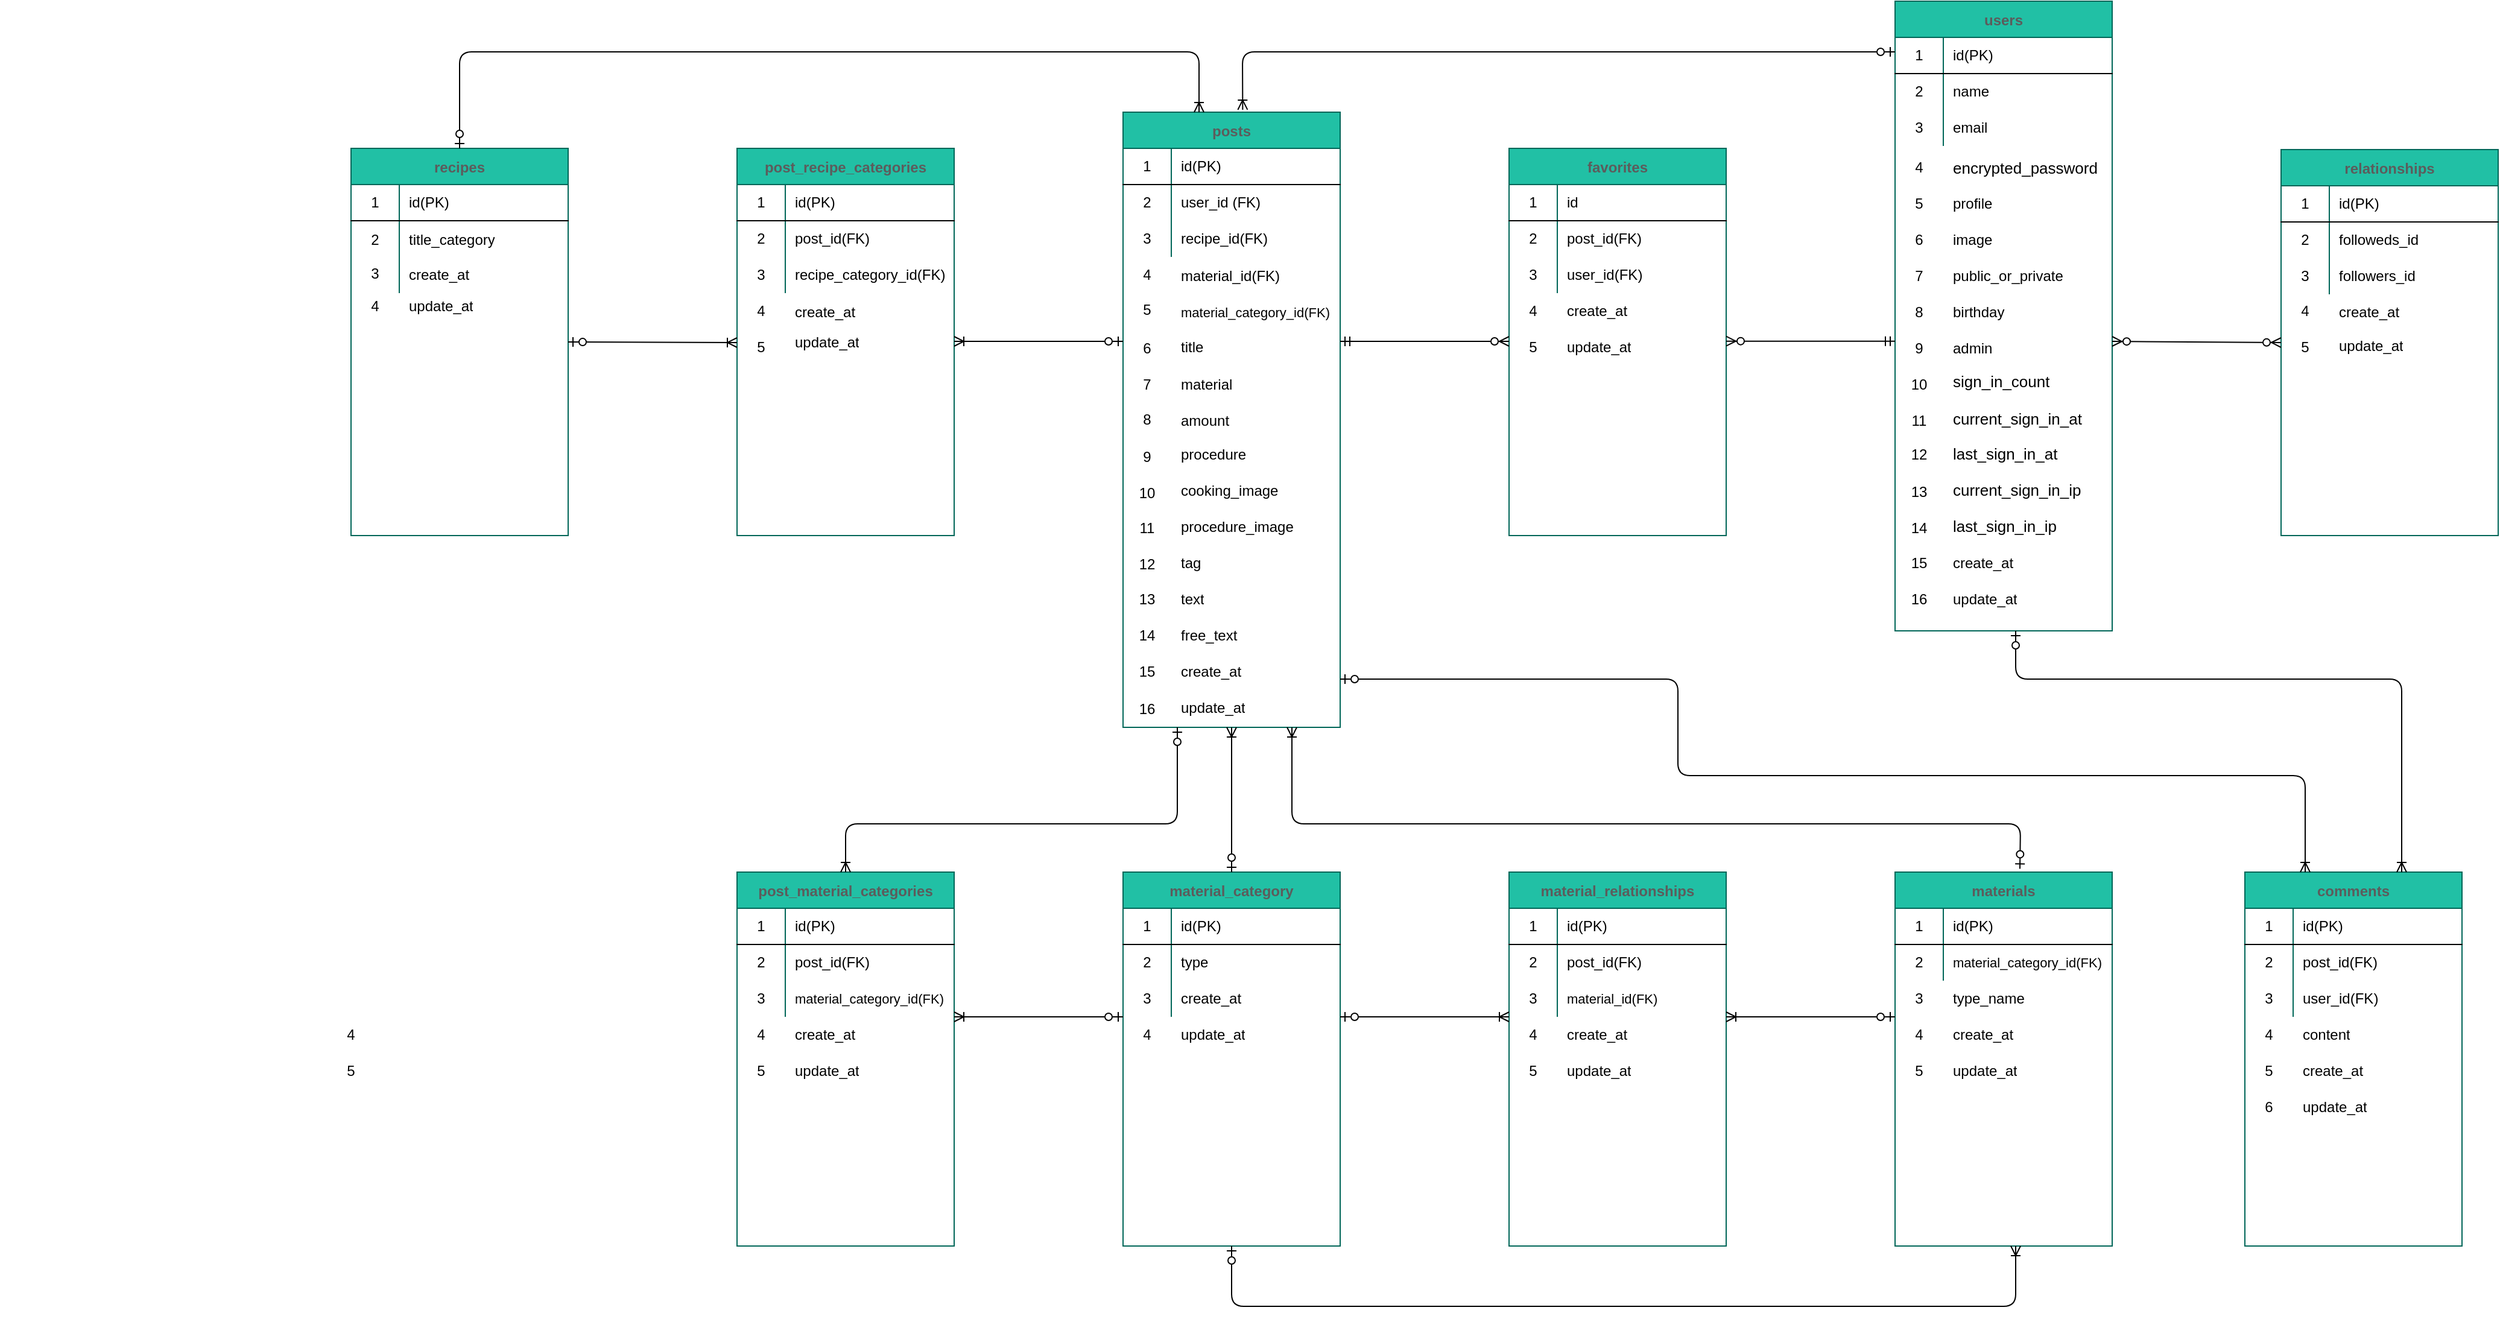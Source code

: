 <mxfile>
    <diagram id="Ke3-LdZd-SUT-5-_Xhcn" name="Page-1">
        <mxGraphModel dx="1256" dy="859" grid="1" gridSize="10" guides="1" tooltips="1" connect="1" arrows="1" fold="1" page="1" pageScale="1" pageWidth="827" pageHeight="1169" math="0" shadow="0">
            <root>
                <mxCell id="0"/>
                <mxCell id="1" parent="0"/>
                <mxCell id="191" value="" style="shape=partialRectangle;html=1;whiteSpace=wrap;connectable=0;fillColor=none;top=0;left=0;bottom=0;right=0;align=left;spacingLeft=6;overflow=hidden;" parent="1" vertex="1">
                    <mxGeometry x="90" y="530" width="140" height="30" as="geometry"/>
                </mxCell>
                <mxCell id="222" value="favorites" style="shape=table;startSize=30;container=1;collapsible=0;childLayout=tableLayout;fixedRows=1;rowLines=0;fontStyle=1;align=center;rounded=0;sketch=0;fontColor=#5C5C5C;strokeColor=#006658;fillColor=#21C0A5;" parent="1" vertex="1">
                    <mxGeometry x="1340" y="160" width="180" height="321" as="geometry"/>
                </mxCell>
                <mxCell id="223" value="" style="shape=partialRectangle;html=1;whiteSpace=wrap;collapsible=0;dropTarget=0;pointerEvents=0;fillColor=none;top=0;left=0;bottom=1;right=0;points=[[0,0.5],[1,0.5]];portConstraint=eastwest;" parent="222" vertex="1">
                    <mxGeometry y="30" width="180" height="30" as="geometry"/>
                </mxCell>
                <mxCell id="224" value="1" style="shape=partialRectangle;html=1;whiteSpace=wrap;connectable=0;fillColor=none;top=0;left=0;bottom=0;right=0;overflow=hidden;" parent="223" vertex="1">
                    <mxGeometry width="40" height="30" as="geometry"/>
                </mxCell>
                <mxCell id="225" value="id" style="shape=partialRectangle;html=1;whiteSpace=wrap;connectable=0;fillColor=none;top=0;left=0;bottom=0;right=0;align=left;spacingLeft=6;overflow=hidden;" parent="223" vertex="1">
                    <mxGeometry x="40" width="140" height="30" as="geometry"/>
                </mxCell>
                <mxCell id="226" value="" style="shape=partialRectangle;html=1;whiteSpace=wrap;collapsible=0;dropTarget=0;pointerEvents=0;fillColor=none;top=0;left=0;bottom=0;right=0;points=[[0,0.5],[1,0.5]];portConstraint=eastwest;" parent="222" vertex="1">
                    <mxGeometry y="60" width="180" height="30" as="geometry"/>
                </mxCell>
                <mxCell id="227" value="2" style="shape=partialRectangle;html=1;whiteSpace=wrap;connectable=0;fillColor=none;top=0;left=0;bottom=0;right=0;overflow=hidden;" parent="226" vertex="1">
                    <mxGeometry width="40" height="30" as="geometry"/>
                </mxCell>
                <mxCell id="228" value="post_id(FK)" style="shape=partialRectangle;html=1;whiteSpace=wrap;connectable=0;fillColor=none;top=0;left=0;bottom=0;right=0;align=left;spacingLeft=6;overflow=hidden;" parent="226" vertex="1">
                    <mxGeometry x="40" width="140" height="30" as="geometry"/>
                </mxCell>
                <mxCell id="229" value="" style="shape=partialRectangle;html=1;whiteSpace=wrap;collapsible=0;dropTarget=0;pointerEvents=0;fillColor=none;top=0;left=0;bottom=0;right=0;points=[[0,0.5],[1,0.5]];portConstraint=eastwest;" parent="222" vertex="1">
                    <mxGeometry y="90" width="180" height="30" as="geometry"/>
                </mxCell>
                <mxCell id="230" value="3" style="shape=partialRectangle;html=1;whiteSpace=wrap;connectable=0;fillColor=none;top=0;left=0;bottom=0;right=0;overflow=hidden;" parent="229" vertex="1">
                    <mxGeometry width="40" height="30" as="geometry"/>
                </mxCell>
                <mxCell id="231" value="user_id(FK)" style="shape=partialRectangle;html=1;whiteSpace=wrap;connectable=0;fillColor=none;top=0;left=0;bottom=0;right=0;align=left;spacingLeft=6;overflow=hidden;" parent="229" vertex="1">
                    <mxGeometry x="40" width="140" height="30" as="geometry"/>
                </mxCell>
                <mxCell id="232" value="4" style="shape=partialRectangle;html=1;whiteSpace=wrap;connectable=0;fillColor=none;top=0;left=0;bottom=0;right=0;overflow=hidden;" parent="1" vertex="1">
                    <mxGeometry x="1340" y="280" width="40" height="30" as="geometry"/>
                </mxCell>
                <mxCell id="239" value="update_at" style="shape=partialRectangle;html=1;whiteSpace=wrap;connectable=0;fillColor=none;top=0;left=0;bottom=0;right=0;align=left;spacingLeft=6;overflow=hidden;" parent="1" vertex="1">
                    <mxGeometry x="1380" y="310" width="140" height="30" as="geometry"/>
                </mxCell>
                <mxCell id="240" value="5" style="shape=partialRectangle;html=1;whiteSpace=wrap;connectable=0;fillColor=none;top=0;left=0;bottom=0;right=0;overflow=hidden;" parent="1" vertex="1">
                    <mxGeometry x="1340" y="310" width="40" height="30" as="geometry"/>
                </mxCell>
                <mxCell id="242" value="create_at" style="shape=partialRectangle;html=1;whiteSpace=wrap;connectable=0;fillColor=none;top=0;left=0;bottom=0;right=0;align=left;spacingLeft=6;overflow=hidden;" parent="1" vertex="1">
                    <mxGeometry x="1700" y="489" width="140" height="30" as="geometry"/>
                </mxCell>
                <mxCell id="243" value="7" style="shape=partialRectangle;html=1;whiteSpace=wrap;connectable=0;fillColor=none;top=0;left=0;bottom=0;right=0;overflow=hidden;" parent="1" vertex="1">
                    <mxGeometry x="1660" y="251" width="40" height="30" as="geometry"/>
                </mxCell>
                <mxCell id="244" value="users" style="shape=table;startSize=30;container=1;collapsible=0;childLayout=tableLayout;fixedRows=1;rowLines=0;fontStyle=1;align=center;rounded=0;sketch=0;fontColor=#5C5C5C;strokeColor=#006658;fillColor=#21C0A5;" parent="1" vertex="1">
                    <mxGeometry x="1660" y="38" width="180" height="522" as="geometry"/>
                </mxCell>
                <mxCell id="245" value="" style="shape=partialRectangle;html=1;whiteSpace=wrap;collapsible=0;dropTarget=0;pointerEvents=0;fillColor=none;top=0;left=0;bottom=1;right=0;points=[[0,0.5],[1,0.5]];portConstraint=eastwest;" parent="244" vertex="1">
                    <mxGeometry y="30" width="180" height="30" as="geometry"/>
                </mxCell>
                <mxCell id="246" value="1" style="shape=partialRectangle;html=1;whiteSpace=wrap;connectable=0;fillColor=none;top=0;left=0;bottom=0;right=0;overflow=hidden;" parent="245" vertex="1">
                    <mxGeometry width="40" height="30" as="geometry"/>
                </mxCell>
                <mxCell id="247" value="id(PK)" style="shape=partialRectangle;html=1;whiteSpace=wrap;connectable=0;fillColor=none;top=0;left=0;bottom=0;right=0;align=left;spacingLeft=6;overflow=hidden;" parent="245" vertex="1">
                    <mxGeometry x="40" width="140" height="30" as="geometry"/>
                </mxCell>
                <mxCell id="248" value="" style="shape=partialRectangle;html=1;whiteSpace=wrap;collapsible=0;dropTarget=0;pointerEvents=0;fillColor=none;top=0;left=0;bottom=0;right=0;points=[[0,0.5],[1,0.5]];portConstraint=eastwest;" parent="244" vertex="1">
                    <mxGeometry y="60" width="180" height="30" as="geometry"/>
                </mxCell>
                <mxCell id="249" value="2" style="shape=partialRectangle;html=1;whiteSpace=wrap;connectable=0;fillColor=none;top=0;left=0;bottom=0;right=0;overflow=hidden;" parent="248" vertex="1">
                    <mxGeometry width="40" height="30" as="geometry"/>
                </mxCell>
                <mxCell id="250" value="name" style="shape=partialRectangle;html=1;whiteSpace=wrap;connectable=0;fillColor=none;top=0;left=0;bottom=0;right=0;align=left;spacingLeft=6;overflow=hidden;" parent="248" vertex="1">
                    <mxGeometry x="40" width="140" height="30" as="geometry"/>
                </mxCell>
                <mxCell id="251" value="" style="shape=partialRectangle;html=1;whiteSpace=wrap;collapsible=0;dropTarget=0;pointerEvents=0;fillColor=none;top=0;left=0;bottom=0;right=0;points=[[0,0.5],[1,0.5]];portConstraint=eastwest;" parent="244" vertex="1">
                    <mxGeometry y="90" width="180" height="30" as="geometry"/>
                </mxCell>
                <mxCell id="252" value="3" style="shape=partialRectangle;html=1;whiteSpace=wrap;connectable=0;fillColor=none;top=0;left=0;bottom=0;right=0;overflow=hidden;" parent="251" vertex="1">
                    <mxGeometry width="40" height="30" as="geometry"/>
                </mxCell>
                <mxCell id="253" value="email" style="shape=partialRectangle;html=1;whiteSpace=wrap;connectable=0;fillColor=none;top=0;left=0;bottom=0;right=0;align=left;spacingLeft=6;overflow=hidden;" parent="251" vertex="1">
                    <mxGeometry x="40" width="140" height="30" as="geometry"/>
                </mxCell>
                <mxCell id="254" value="4" style="shape=partialRectangle;html=1;whiteSpace=wrap;connectable=0;fillColor=none;top=0;left=0;bottom=0;right=0;overflow=hidden;" parent="1" vertex="1">
                    <mxGeometry x="1660" y="161" width="40" height="30" as="geometry"/>
                </mxCell>
                <mxCell id="255" value="6" style="shape=partialRectangle;html=1;whiteSpace=wrap;connectable=0;fillColor=none;top=0;left=0;bottom=0;right=0;overflow=hidden;" parent="1" vertex="1">
                    <mxGeometry x="1660" y="221" width="40" height="30" as="geometry"/>
                </mxCell>
                <mxCell id="256" value="&lt;span style=&quot;font-family: &amp;#34;arial&amp;#34; ; font-size: 13px ; text-align: center ; background-color: rgb(255 , 255 , 255)&quot;&gt;encrypted_password&lt;/span&gt;" style="shape=partialRectangle;html=1;whiteSpace=wrap;connectable=0;fillColor=none;top=0;left=0;bottom=0;right=0;align=left;spacingLeft=6;overflow=hidden;" parent="1" vertex="1">
                    <mxGeometry x="1700" y="161" width="140" height="30" as="geometry"/>
                </mxCell>
                <mxCell id="257" value="profile" style="shape=partialRectangle;html=1;whiteSpace=wrap;connectable=0;fillColor=none;top=0;left=0;bottom=0;right=0;align=left;spacingLeft=6;overflow=hidden;" parent="1" vertex="1">
                    <mxGeometry x="1700" y="191" width="140" height="30" as="geometry"/>
                </mxCell>
                <mxCell id="258" value="public_or_private" style="shape=partialRectangle;html=1;whiteSpace=wrap;connectable=0;fillColor=none;top=0;left=0;bottom=0;right=0;align=left;spacingLeft=6;overflow=hidden;" parent="1" vertex="1">
                    <mxGeometry x="1700" y="251" width="140" height="30" as="geometry"/>
                </mxCell>
                <mxCell id="259" value="image" style="shape=partialRectangle;html=1;whiteSpace=wrap;connectable=0;fillColor=none;top=0;left=0;bottom=0;right=0;align=left;spacingLeft=6;overflow=hidden;" parent="1" vertex="1">
                    <mxGeometry x="1700" y="221" width="140" height="30" as="geometry"/>
                </mxCell>
                <mxCell id="260" value="8" style="shape=partialRectangle;html=1;whiteSpace=wrap;connectable=0;fillColor=none;top=0;left=0;bottom=0;right=0;overflow=hidden;" parent="1" vertex="1">
                    <mxGeometry x="1660" y="282" width="40" height="28" as="geometry"/>
                </mxCell>
                <mxCell id="261" value="update_at" style="shape=partialRectangle;html=1;whiteSpace=wrap;connectable=0;fillColor=none;top=0;left=0;bottom=0;right=0;align=left;spacingLeft=6;overflow=hidden;" parent="1" vertex="1">
                    <mxGeometry x="1700" y="519" width="140" height="30" as="geometry"/>
                </mxCell>
                <mxCell id="262" value="5" style="shape=partialRectangle;html=1;whiteSpace=wrap;connectable=0;fillColor=none;top=0;left=0;bottom=0;right=0;overflow=hidden;" parent="1" vertex="1">
                    <mxGeometry x="1660" y="191" width="40" height="30" as="geometry"/>
                </mxCell>
                <mxCell id="263" value="9" style="shape=partialRectangle;html=1;whiteSpace=wrap;connectable=0;fillColor=none;top=0;left=0;bottom=0;right=0;overflow=hidden;" parent="1" vertex="1">
                    <mxGeometry x="1660" y="311" width="40" height="30" as="geometry"/>
                </mxCell>
                <mxCell id="264" value="create_at" style="shape=partialRectangle;html=1;whiteSpace=wrap;connectable=0;fillColor=none;top=0;left=0;bottom=0;right=0;align=left;spacingLeft=6;overflow=hidden;" parent="1" vertex="1">
                    <mxGeometry x="1380" y="280" width="140" height="30" as="geometry"/>
                </mxCell>
                <mxCell id="286" value="7" style="shape=partialRectangle;html=1;whiteSpace=wrap;connectable=0;fillColor=none;top=0;left=0;bottom=0;right=0;overflow=hidden;" parent="1" vertex="1">
                    <mxGeometry x="1020" y="341" width="40" height="30" as="geometry"/>
                </mxCell>
                <mxCell id="287" value="posts" style="shape=table;startSize=30;container=1;collapsible=0;childLayout=tableLayout;fixedRows=1;rowLines=0;fontStyle=1;align=center;rounded=0;sketch=0;fontColor=#5C5C5C;strokeColor=#006658;fillColor=#21C0A5;" parent="1" vertex="1">
                    <mxGeometry x="1020" y="130" width="180" height="510" as="geometry"/>
                </mxCell>
                <mxCell id="288" value="" style="shape=partialRectangle;html=1;whiteSpace=wrap;collapsible=0;dropTarget=0;pointerEvents=0;fillColor=none;top=0;left=0;bottom=1;right=0;points=[[0,0.5],[1,0.5]];portConstraint=eastwest;" parent="287" vertex="1">
                    <mxGeometry y="30" width="180" height="30" as="geometry"/>
                </mxCell>
                <mxCell id="289" value="1" style="shape=partialRectangle;html=1;whiteSpace=wrap;connectable=0;fillColor=none;top=0;left=0;bottom=0;right=0;overflow=hidden;" parent="288" vertex="1">
                    <mxGeometry width="40" height="30" as="geometry"/>
                </mxCell>
                <mxCell id="290" value="id(PK)" style="shape=partialRectangle;html=1;whiteSpace=wrap;connectable=0;fillColor=none;top=0;left=0;bottom=0;right=0;align=left;spacingLeft=6;overflow=hidden;" parent="288" vertex="1">
                    <mxGeometry x="40" width="140" height="30" as="geometry"/>
                </mxCell>
                <mxCell id="291" value="" style="shape=partialRectangle;html=1;whiteSpace=wrap;collapsible=0;dropTarget=0;pointerEvents=0;fillColor=none;top=0;left=0;bottom=0;right=0;points=[[0,0.5],[1,0.5]];portConstraint=eastwest;" parent="287" vertex="1">
                    <mxGeometry y="60" width="180" height="30" as="geometry"/>
                </mxCell>
                <mxCell id="292" value="2" style="shape=partialRectangle;html=1;whiteSpace=wrap;connectable=0;fillColor=none;top=0;left=0;bottom=0;right=0;overflow=hidden;" parent="291" vertex="1">
                    <mxGeometry width="40" height="30" as="geometry"/>
                </mxCell>
                <mxCell id="293" value="user_id (FK)" style="shape=partialRectangle;html=1;whiteSpace=wrap;connectable=0;fillColor=none;top=0;left=0;bottom=0;right=0;align=left;spacingLeft=6;overflow=hidden;" parent="291" vertex="1">
                    <mxGeometry x="40" width="140" height="30" as="geometry"/>
                </mxCell>
                <mxCell id="294" value="" style="shape=partialRectangle;html=1;whiteSpace=wrap;collapsible=0;dropTarget=0;pointerEvents=0;fillColor=none;top=0;left=0;bottom=0;right=0;points=[[0,0.5],[1,0.5]];portConstraint=eastwest;" parent="287" vertex="1">
                    <mxGeometry y="90" width="180" height="30" as="geometry"/>
                </mxCell>
                <mxCell id="295" value="3" style="shape=partialRectangle;html=1;whiteSpace=wrap;connectable=0;fillColor=none;top=0;left=0;bottom=0;right=0;overflow=hidden;" parent="294" vertex="1">
                    <mxGeometry width="40" height="30" as="geometry"/>
                </mxCell>
                <mxCell id="296" value="recipe_id(FK)" style="shape=partialRectangle;html=1;whiteSpace=wrap;connectable=0;fillColor=none;top=0;left=0;bottom=0;right=0;align=left;spacingLeft=6;overflow=hidden;" parent="294" vertex="1">
                    <mxGeometry x="40" width="140" height="30" as="geometry"/>
                </mxCell>
                <mxCell id="297" value="5" style="shape=partialRectangle;html=1;whiteSpace=wrap;connectable=0;fillColor=none;top=0;left=0;bottom=0;right=0;overflow=hidden;" parent="1" vertex="1">
                    <mxGeometry x="1020" y="279" width="40" height="30" as="geometry"/>
                </mxCell>
                <mxCell id="298" value="6" style="shape=partialRectangle;html=1;whiteSpace=wrap;connectable=0;fillColor=none;top=0;left=0;bottom=0;right=0;overflow=hidden;" parent="1" vertex="1">
                    <mxGeometry x="1020" y="311" width="40" height="30" as="geometry"/>
                </mxCell>
                <mxCell id="299" value="title" style="shape=partialRectangle;html=1;whiteSpace=wrap;connectable=0;fillColor=none;top=0;left=0;bottom=0;right=0;align=left;spacingLeft=6;overflow=hidden;" parent="1" vertex="1">
                    <mxGeometry x="1060" y="310" width="140" height="30" as="geometry"/>
                </mxCell>
                <mxCell id="301" value="procedure" style="shape=partialRectangle;html=1;whiteSpace=wrap;connectable=0;fillColor=none;top=0;left=0;bottom=0;right=0;align=left;spacingLeft=6;overflow=hidden;" parent="1" vertex="1">
                    <mxGeometry x="1060" y="399" width="140" height="30" as="geometry"/>
                </mxCell>
                <mxCell id="302" value="amount" style="shape=partialRectangle;html=1;whiteSpace=wrap;connectable=0;fillColor=none;top=0;left=0;bottom=0;right=0;align=left;spacingLeft=6;overflow=hidden;" parent="1" vertex="1">
                    <mxGeometry x="1060" y="371" width="140" height="30" as="geometry"/>
                </mxCell>
                <mxCell id="303" value="8" style="shape=partialRectangle;html=1;whiteSpace=wrap;connectable=0;fillColor=none;top=0;left=0;bottom=0;right=0;overflow=hidden;" parent="1" vertex="1">
                    <mxGeometry x="1020" y="370" width="40" height="30" as="geometry"/>
                </mxCell>
                <mxCell id="304" value="procedure_image" style="shape=partialRectangle;html=1;whiteSpace=wrap;connectable=0;fillColor=none;top=0;left=0;bottom=0;right=0;align=left;spacingLeft=6;overflow=hidden;" parent="1" vertex="1">
                    <mxGeometry x="1060" y="459" width="140" height="30" as="geometry"/>
                </mxCell>
                <mxCell id="305" value="4" style="shape=partialRectangle;html=1;whiteSpace=wrap;connectable=0;fillColor=none;top=0;left=0;bottom=0;right=0;overflow=hidden;" parent="1" vertex="1">
                    <mxGeometry x="1020" y="250" width="40" height="30" as="geometry"/>
                </mxCell>
                <mxCell id="306" value="9" style="shape=partialRectangle;html=1;whiteSpace=wrap;connectable=0;fillColor=none;top=0;left=0;bottom=0;right=0;overflow=hidden;" parent="1" vertex="1">
                    <mxGeometry x="1020" y="401" width="40" height="30" as="geometry"/>
                </mxCell>
                <mxCell id="307" value="free_text" style="shape=partialRectangle;html=1;whiteSpace=wrap;connectable=0;fillColor=none;top=0;left=0;bottom=0;right=0;align=left;spacingLeft=6;overflow=hidden;" parent="1" vertex="1">
                    <mxGeometry x="1060" y="549" width="140" height="30" as="geometry"/>
                </mxCell>
                <mxCell id="308" value="tag" style="shape=partialRectangle;html=1;whiteSpace=wrap;connectable=0;fillColor=none;top=0;left=0;bottom=0;right=0;align=left;spacingLeft=6;overflow=hidden;" parent="1" vertex="1">
                    <mxGeometry x="1060" y="489" width="140" height="30" as="geometry"/>
                </mxCell>
                <mxCell id="309" value="text" style="shape=partialRectangle;html=1;whiteSpace=wrap;connectable=0;fillColor=none;top=0;left=0;bottom=0;right=0;align=left;spacingLeft=6;overflow=hidden;" parent="1" vertex="1">
                    <mxGeometry x="1060" y="519" width="140" height="30" as="geometry"/>
                </mxCell>
                <mxCell id="310" value="create_at" style="shape=partialRectangle;html=1;whiteSpace=wrap;connectable=0;fillColor=none;top=0;left=0;bottom=0;right=0;align=left;spacingLeft=6;overflow=hidden;" parent="1" vertex="1">
                    <mxGeometry x="1060" y="579" width="140" height="30" as="geometry"/>
                </mxCell>
                <mxCell id="311" value="cooking_image" style="shape=partialRectangle;html=1;whiteSpace=wrap;connectable=0;fillColor=none;top=0;left=0;bottom=0;right=0;align=left;spacingLeft=6;overflow=hidden;" parent="1" vertex="1">
                    <mxGeometry x="1060" y="429" width="140" height="30" as="geometry"/>
                </mxCell>
                <mxCell id="312" value="11" style="shape=partialRectangle;html=1;whiteSpace=wrap;connectable=0;fillColor=none;top=0;left=0;bottom=0;right=0;overflow=hidden;" parent="1" vertex="1">
                    <mxGeometry x="1020" y="460" width="40" height="30" as="geometry"/>
                </mxCell>
                <mxCell id="313" value="10" style="shape=partialRectangle;html=1;whiteSpace=wrap;connectable=0;fillColor=none;top=0;left=0;bottom=0;right=0;overflow=hidden;" parent="1" vertex="1">
                    <mxGeometry x="1020" y="431" width="40" height="30" as="geometry"/>
                </mxCell>
                <mxCell id="314" value="12" style="shape=partialRectangle;html=1;whiteSpace=wrap;connectable=0;fillColor=none;top=0;left=0;bottom=0;right=0;overflow=hidden;" parent="1" vertex="1">
                    <mxGeometry x="1020" y="490" width="40" height="30" as="geometry"/>
                </mxCell>
                <mxCell id="315" value="13" style="shape=partialRectangle;html=1;whiteSpace=wrap;connectable=0;fillColor=none;top=0;left=0;bottom=0;right=0;overflow=hidden;" parent="1" vertex="1">
                    <mxGeometry x="1020" y="519" width="40" height="30" as="geometry"/>
                </mxCell>
                <mxCell id="317" value="14" style="shape=partialRectangle;html=1;whiteSpace=wrap;connectable=0;fillColor=none;top=0;left=0;bottom=0;right=0;overflow=hidden;" parent="1" vertex="1">
                    <mxGeometry x="1020" y="549" width="40" height="30" as="geometry"/>
                </mxCell>
                <mxCell id="362" value="post_recipe_categories" style="shape=table;startSize=30;container=1;collapsible=0;childLayout=tableLayout;fixedRows=1;rowLines=0;fontStyle=1;align=center;rounded=0;sketch=0;fontColor=#5C5C5C;strokeColor=#006658;fillColor=#21C0A5;" parent="1" vertex="1">
                    <mxGeometry x="700" y="160" width="180" height="321" as="geometry"/>
                </mxCell>
                <mxCell id="363" value="" style="shape=partialRectangle;html=1;whiteSpace=wrap;collapsible=0;dropTarget=0;pointerEvents=0;fillColor=none;top=0;left=0;bottom=1;right=0;points=[[0,0.5],[1,0.5]];portConstraint=eastwest;" parent="362" vertex="1">
                    <mxGeometry y="30" width="180" height="30" as="geometry"/>
                </mxCell>
                <mxCell id="364" value="1" style="shape=partialRectangle;html=1;whiteSpace=wrap;connectable=0;fillColor=none;top=0;left=0;bottom=0;right=0;overflow=hidden;" parent="363" vertex="1">
                    <mxGeometry width="40" height="30" as="geometry"/>
                </mxCell>
                <mxCell id="365" value="id(PK)" style="shape=partialRectangle;html=1;whiteSpace=wrap;connectable=0;fillColor=none;top=0;left=0;bottom=0;right=0;align=left;spacingLeft=6;overflow=hidden;" parent="363" vertex="1">
                    <mxGeometry x="40" width="140" height="30" as="geometry"/>
                </mxCell>
                <mxCell id="366" value="" style="shape=partialRectangle;html=1;whiteSpace=wrap;collapsible=0;dropTarget=0;pointerEvents=0;fillColor=none;top=0;left=0;bottom=0;right=0;points=[[0,0.5],[1,0.5]];portConstraint=eastwest;" parent="362" vertex="1">
                    <mxGeometry y="60" width="180" height="30" as="geometry"/>
                </mxCell>
                <mxCell id="367" value="2" style="shape=partialRectangle;html=1;whiteSpace=wrap;connectable=0;fillColor=none;top=0;left=0;bottom=0;right=0;overflow=hidden;" parent="366" vertex="1">
                    <mxGeometry width="40" height="30" as="geometry"/>
                </mxCell>
                <mxCell id="368" value="post_id(FK)" style="shape=partialRectangle;html=1;whiteSpace=wrap;connectable=0;fillColor=none;top=0;left=0;bottom=0;right=0;align=left;spacingLeft=6;overflow=hidden;" parent="366" vertex="1">
                    <mxGeometry x="40" width="140" height="30" as="geometry"/>
                </mxCell>
                <mxCell id="369" value="" style="shape=partialRectangle;html=1;whiteSpace=wrap;collapsible=0;dropTarget=0;pointerEvents=0;fillColor=none;top=0;left=0;bottom=0;right=0;points=[[0,0.5],[1,0.5]];portConstraint=eastwest;" parent="362" vertex="1">
                    <mxGeometry y="90" width="180" height="30" as="geometry"/>
                </mxCell>
                <mxCell id="370" value="3" style="shape=partialRectangle;html=1;whiteSpace=wrap;connectable=0;fillColor=none;top=0;left=0;bottom=0;right=0;overflow=hidden;" parent="369" vertex="1">
                    <mxGeometry width="40" height="30" as="geometry"/>
                </mxCell>
                <mxCell id="371" value="recipe_category_id(FK)" style="shape=partialRectangle;html=1;whiteSpace=wrap;connectable=0;fillColor=none;top=0;left=0;bottom=0;right=0;align=left;spacingLeft=6;overflow=hidden;" parent="369" vertex="1">
                    <mxGeometry x="40" width="140" height="30" as="geometry"/>
                </mxCell>
                <mxCell id="372" value="4" style="shape=partialRectangle;html=1;whiteSpace=wrap;connectable=0;fillColor=none;top=0;left=0;bottom=0;right=0;overflow=hidden;" parent="1" vertex="1">
                    <mxGeometry x="700" y="280" width="40" height="30" as="geometry"/>
                </mxCell>
                <mxCell id="379" value="update_at" style="shape=partialRectangle;html=1;whiteSpace=wrap;connectable=0;fillColor=none;top=0;left=0;bottom=0;right=0;align=left;spacingLeft=6;overflow=hidden;" parent="1" vertex="1">
                    <mxGeometry x="740" y="305.5" width="140" height="30" as="geometry"/>
                </mxCell>
                <mxCell id="380" value="5" style="shape=partialRectangle;html=1;whiteSpace=wrap;connectable=0;fillColor=none;top=0;left=0;bottom=0;right=0;overflow=hidden;" parent="1" vertex="1">
                    <mxGeometry x="700" y="310" width="40" height="30" as="geometry"/>
                </mxCell>
                <mxCell id="384" value="update_at" style="shape=partialRectangle;html=1;whiteSpace=wrap;connectable=0;fillColor=none;top=0;left=0;bottom=0;right=0;align=left;spacingLeft=6;overflow=hidden;" parent="1" vertex="1">
                    <mxGeometry x="2020" y="310" width="140" height="28" as="geometry"/>
                </mxCell>
                <mxCell id="385" value="create_at" style="shape=partialRectangle;html=1;whiteSpace=wrap;connectable=0;fillColor=none;top=0;left=0;bottom=0;right=0;align=left;spacingLeft=6;overflow=hidden;" parent="1" vertex="1">
                    <mxGeometry x="2020" y="281" width="140" height="30" as="geometry"/>
                </mxCell>
                <mxCell id="386" value="5" style="shape=partialRectangle;html=1;whiteSpace=wrap;connectable=0;fillColor=none;top=0;left=0;bottom=0;right=0;overflow=hidden;" parent="1" vertex="1">
                    <mxGeometry x="1980" y="310" width="40" height="30" as="geometry"/>
                </mxCell>
                <mxCell id="400" value="4" style="shape=partialRectangle;html=1;whiteSpace=wrap;connectable=0;fillColor=none;top=0;left=0;bottom=0;right=0;overflow=hidden;" parent="1" vertex="1">
                    <mxGeometry x="1980" y="280" width="40" height="30" as="geometry"/>
                </mxCell>
                <mxCell id="403" value="relationships" style="shape=table;startSize=30;container=1;collapsible=0;childLayout=tableLayout;fixedRows=1;rowLines=0;fontStyle=1;align=center;rounded=0;sketch=0;fontColor=#5C5C5C;strokeColor=#006658;fillColor=#21C0A5;" parent="1" vertex="1">
                    <mxGeometry x="1980" y="161" width="180" height="320" as="geometry"/>
                </mxCell>
                <mxCell id="404" value="" style="shape=partialRectangle;html=1;whiteSpace=wrap;collapsible=0;dropTarget=0;pointerEvents=0;fillColor=none;top=0;left=0;bottom=1;right=0;points=[[0,0.5],[1,0.5]];portConstraint=eastwest;" parent="403" vertex="1">
                    <mxGeometry y="30" width="180" height="30" as="geometry"/>
                </mxCell>
                <mxCell id="405" value="1" style="shape=partialRectangle;html=1;whiteSpace=wrap;connectable=0;fillColor=none;top=0;left=0;bottom=0;right=0;overflow=hidden;" parent="404" vertex="1">
                    <mxGeometry width="40" height="30" as="geometry"/>
                </mxCell>
                <mxCell id="406" value="id(PK)" style="shape=partialRectangle;html=1;whiteSpace=wrap;connectable=0;fillColor=none;top=0;left=0;bottom=0;right=0;align=left;spacingLeft=6;overflow=hidden;" parent="404" vertex="1">
                    <mxGeometry x="40" width="140" height="30" as="geometry"/>
                </mxCell>
                <mxCell id="407" value="" style="shape=partialRectangle;html=1;whiteSpace=wrap;collapsible=0;dropTarget=0;pointerEvents=0;fillColor=none;top=0;left=0;bottom=0;right=0;points=[[0,0.5],[1,0.5]];portConstraint=eastwest;" parent="403" vertex="1">
                    <mxGeometry y="60" width="180" height="30" as="geometry"/>
                </mxCell>
                <mxCell id="408" value="2" style="shape=partialRectangle;html=1;whiteSpace=wrap;connectable=0;fillColor=none;top=0;left=0;bottom=0;right=0;overflow=hidden;" parent="407" vertex="1">
                    <mxGeometry width="40" height="30" as="geometry"/>
                </mxCell>
                <mxCell id="409" value="followeds_id" style="shape=partialRectangle;html=1;whiteSpace=wrap;connectable=0;fillColor=none;top=0;left=0;bottom=0;right=0;align=left;spacingLeft=6;overflow=hidden;" parent="407" vertex="1">
                    <mxGeometry x="40" width="140" height="30" as="geometry"/>
                </mxCell>
                <mxCell id="410" value="" style="shape=partialRectangle;html=1;whiteSpace=wrap;collapsible=0;dropTarget=0;pointerEvents=0;fillColor=none;top=0;left=0;bottom=0;right=0;points=[[0,0.5],[1,0.5]];portConstraint=eastwest;" parent="403" vertex="1">
                    <mxGeometry y="90" width="180" height="30" as="geometry"/>
                </mxCell>
                <mxCell id="411" value="3" style="shape=partialRectangle;html=1;whiteSpace=wrap;connectable=0;fillColor=none;top=0;left=0;bottom=0;right=0;overflow=hidden;" parent="410" vertex="1">
                    <mxGeometry width="40" height="30" as="geometry"/>
                </mxCell>
                <mxCell id="412" value="followers_id" style="shape=partialRectangle;html=1;whiteSpace=wrap;connectable=0;fillColor=none;top=0;left=0;bottom=0;right=0;align=left;spacingLeft=6;overflow=hidden;" parent="410" vertex="1">
                    <mxGeometry x="40" width="140" height="30" as="geometry"/>
                </mxCell>
                <mxCell id="413" value="create_at" style="shape=partialRectangle;html=1;whiteSpace=wrap;connectable=0;fillColor=none;top=0;left=0;bottom=0;right=0;align=left;spacingLeft=6;overflow=hidden;" parent="1" vertex="1">
                    <mxGeometry x="740" y="281" width="140" height="30" as="geometry"/>
                </mxCell>
                <mxCell id="415" value="recipes" style="shape=table;startSize=30;container=1;collapsible=0;childLayout=tableLayout;fixedRows=1;rowLines=0;fontStyle=1;align=center;rounded=0;sketch=0;fontColor=#5C5C5C;strokeColor=#006658;fillColor=#21C0A5;" parent="1" vertex="1">
                    <mxGeometry x="380" y="160" width="180" height="321" as="geometry"/>
                </mxCell>
                <mxCell id="416" value="" style="shape=partialRectangle;html=1;whiteSpace=wrap;collapsible=0;dropTarget=0;pointerEvents=0;fillColor=none;top=0;left=0;bottom=1;right=0;points=[[0,0.5],[1,0.5]];portConstraint=eastwest;" parent="415" vertex="1">
                    <mxGeometry y="30" width="180" height="30" as="geometry"/>
                </mxCell>
                <mxCell id="417" value="1" style="shape=partialRectangle;html=1;whiteSpace=wrap;connectable=0;fillColor=none;top=0;left=0;bottom=0;right=0;overflow=hidden;" parent="416" vertex="1">
                    <mxGeometry width="40" height="30" as="geometry"/>
                </mxCell>
                <mxCell id="418" value="id(PK)" style="shape=partialRectangle;html=1;whiteSpace=wrap;connectable=0;fillColor=none;top=0;left=0;bottom=0;right=0;align=left;spacingLeft=6;overflow=hidden;" parent="416" vertex="1">
                    <mxGeometry x="40" width="140" height="30" as="geometry"/>
                </mxCell>
                <mxCell id="419" value="" style="shape=partialRectangle;html=1;whiteSpace=wrap;collapsible=0;dropTarget=0;pointerEvents=0;fillColor=none;top=0;left=0;bottom=0;right=0;points=[[0,0.5],[1,0.5]];portConstraint=eastwest;" parent="415" vertex="1">
                    <mxGeometry y="60" width="180" height="30" as="geometry"/>
                </mxCell>
                <mxCell id="420" value="" style="shape=partialRectangle;html=1;whiteSpace=wrap;connectable=0;fillColor=none;top=0;left=0;bottom=0;right=0;overflow=hidden;" parent="419" vertex="1">
                    <mxGeometry width="40" height="30" as="geometry"/>
                </mxCell>
                <mxCell id="421" value="" style="shape=partialRectangle;html=1;whiteSpace=wrap;connectable=0;fillColor=none;top=0;left=0;bottom=0;right=0;align=left;spacingLeft=6;overflow=hidden;" parent="419" vertex="1">
                    <mxGeometry x="40" width="140" height="30" as="geometry"/>
                </mxCell>
                <mxCell id="422" value="" style="shape=partialRectangle;html=1;whiteSpace=wrap;collapsible=0;dropTarget=0;pointerEvents=0;fillColor=none;top=0;left=0;bottom=0;right=0;points=[[0,0.5],[1,0.5]];portConstraint=eastwest;" parent="415" vertex="1">
                    <mxGeometry y="90" width="180" height="30" as="geometry"/>
                </mxCell>
                <mxCell id="423" value="" style="shape=partialRectangle;html=1;whiteSpace=wrap;connectable=0;fillColor=none;top=0;left=0;bottom=0;right=0;overflow=hidden;" parent="422" vertex="1">
                    <mxGeometry width="40" height="30" as="geometry"/>
                </mxCell>
                <mxCell id="424" value="" style="shape=partialRectangle;html=1;whiteSpace=wrap;connectable=0;fillColor=none;top=0;left=0;bottom=0;right=0;align=left;spacingLeft=6;overflow=hidden;" parent="422" vertex="1">
                    <mxGeometry x="40" width="140" height="30" as="geometry"/>
                </mxCell>
                <mxCell id="425" value="3" style="shape=partialRectangle;html=1;whiteSpace=wrap;connectable=0;fillColor=none;top=0;left=0;bottom=0;right=0;overflow=hidden;" parent="1" vertex="1">
                    <mxGeometry x="380" y="249" width="40" height="30" as="geometry"/>
                </mxCell>
                <mxCell id="433" value="4" style="shape=partialRectangle;html=1;whiteSpace=wrap;connectable=0;fillColor=none;top=0;left=0;bottom=0;right=0;overflow=hidden;" parent="1" vertex="1">
                    <mxGeometry x="380" y="275.5" width="40" height="30" as="geometry"/>
                </mxCell>
                <mxCell id="435" value="create_at" style="shape=partialRectangle;html=1;whiteSpace=wrap;connectable=0;fillColor=none;top=0;left=0;bottom=0;right=0;align=left;spacingLeft=6;overflow=hidden;" parent="1" vertex="1">
                    <mxGeometry x="420" y="250" width="140" height="30" as="geometry"/>
                </mxCell>
                <mxCell id="436" value="update_at" style="shape=partialRectangle;html=1;whiteSpace=wrap;connectable=0;fillColor=none;top=0;left=0;bottom=0;right=0;align=left;spacingLeft=6;overflow=hidden;" parent="1" vertex="1">
                    <mxGeometry x="420" y="275.5" width="140" height="30" as="geometry"/>
                </mxCell>
                <mxCell id="501" value="post_material_categories" style="shape=table;startSize=30;container=1;collapsible=0;childLayout=tableLayout;fixedRows=1;rowLines=0;fontStyle=1;align=center;rounded=0;sketch=0;fontColor=#5C5C5C;strokeColor=#006658;fillColor=#21C0A5;" parent="1" vertex="1">
                    <mxGeometry x="700" y="760" width="180" height="310" as="geometry"/>
                </mxCell>
                <mxCell id="502" value="" style="shape=partialRectangle;html=1;whiteSpace=wrap;collapsible=0;dropTarget=0;pointerEvents=0;fillColor=none;top=0;left=0;bottom=1;right=0;points=[[0,0.5],[1,0.5]];portConstraint=eastwest;" parent="501" vertex="1">
                    <mxGeometry y="30" width="180" height="30" as="geometry"/>
                </mxCell>
                <mxCell id="503" value="1" style="shape=partialRectangle;html=1;whiteSpace=wrap;connectable=0;fillColor=none;top=0;left=0;bottom=0;right=0;overflow=hidden;" parent="502" vertex="1">
                    <mxGeometry width="40" height="30" as="geometry"/>
                </mxCell>
                <mxCell id="504" value="id(PK)" style="shape=partialRectangle;html=1;whiteSpace=wrap;connectable=0;fillColor=none;top=0;left=0;bottom=0;right=0;align=left;spacingLeft=6;overflow=hidden;" parent="502" vertex="1">
                    <mxGeometry x="40" width="140" height="30" as="geometry"/>
                </mxCell>
                <mxCell id="505" value="" style="shape=partialRectangle;html=1;whiteSpace=wrap;collapsible=0;dropTarget=0;pointerEvents=0;fillColor=none;top=0;left=0;bottom=0;right=0;points=[[0,0.5],[1,0.5]];portConstraint=eastwest;" parent="501" vertex="1">
                    <mxGeometry y="60" width="180" height="30" as="geometry"/>
                </mxCell>
                <mxCell id="506" value="2" style="shape=partialRectangle;html=1;whiteSpace=wrap;connectable=0;fillColor=none;top=0;left=0;bottom=0;right=0;overflow=hidden;" parent="505" vertex="1">
                    <mxGeometry width="40" height="30" as="geometry"/>
                </mxCell>
                <mxCell id="507" value="post_id(FK)" style="shape=partialRectangle;html=1;whiteSpace=wrap;connectable=0;fillColor=none;top=0;left=0;bottom=0;right=0;align=left;spacingLeft=6;overflow=hidden;" parent="505" vertex="1">
                    <mxGeometry x="40" width="140" height="30" as="geometry"/>
                </mxCell>
                <mxCell id="508" value="" style="shape=partialRectangle;html=1;whiteSpace=wrap;collapsible=0;dropTarget=0;pointerEvents=0;fillColor=none;top=0;left=0;bottom=0;right=0;points=[[0,0.5],[1,0.5]];portConstraint=eastwest;" parent="501" vertex="1">
                    <mxGeometry y="90" width="180" height="30" as="geometry"/>
                </mxCell>
                <mxCell id="509" value="3" style="shape=partialRectangle;html=1;whiteSpace=wrap;connectable=0;fillColor=none;top=0;left=0;bottom=0;right=0;overflow=hidden;" parent="508" vertex="1">
                    <mxGeometry width="40" height="30" as="geometry"/>
                </mxCell>
                <mxCell id="510" value="&lt;font style=&quot;font-size: 11px&quot;&gt;material_category_id(FK)&lt;/font&gt;" style="shape=partialRectangle;html=1;whiteSpace=wrap;connectable=0;fillColor=none;top=0;left=0;bottom=0;right=0;align=left;spacingLeft=6;overflow=hidden;" parent="508" vertex="1">
                    <mxGeometry x="40" width="140" height="30" as="geometry"/>
                </mxCell>
                <mxCell id="511" value="4" style="shape=partialRectangle;html=1;whiteSpace=wrap;connectable=0;fillColor=none;top=0;left=0;bottom=0;right=0;overflow=hidden;" parent="1" vertex="1">
                    <mxGeometry x="700" y="880" width="40" height="30" as="geometry"/>
                </mxCell>
                <mxCell id="518" value="update_at" style="shape=partialRectangle;html=1;whiteSpace=wrap;connectable=0;fillColor=none;top=0;left=0;bottom=0;right=0;align=left;spacingLeft=6;overflow=hidden;" parent="1" vertex="1">
                    <mxGeometry x="740" y="910" width="140" height="30" as="geometry"/>
                </mxCell>
                <mxCell id="519" value="5" style="shape=partialRectangle;html=1;whiteSpace=wrap;connectable=0;fillColor=none;top=0;left=0;bottom=0;right=0;overflow=hidden;" parent="1" vertex="1">
                    <mxGeometry x="700" y="910" width="40" height="30" as="geometry"/>
                </mxCell>
                <mxCell id="522" value="material_category" style="shape=table;startSize=30;container=1;collapsible=0;childLayout=tableLayout;fixedRows=1;rowLines=0;fontStyle=1;align=center;rounded=0;sketch=0;fontColor=#5C5C5C;strokeColor=#006658;fillColor=#21C0A5;" parent="1" vertex="1">
                    <mxGeometry x="1020" y="760" width="180" height="310" as="geometry"/>
                </mxCell>
                <mxCell id="523" value="" style="shape=partialRectangle;html=1;whiteSpace=wrap;collapsible=0;dropTarget=0;pointerEvents=0;fillColor=none;top=0;left=0;bottom=1;right=0;points=[[0,0.5],[1,0.5]];portConstraint=eastwest;" parent="522" vertex="1">
                    <mxGeometry y="30" width="180" height="30" as="geometry"/>
                </mxCell>
                <mxCell id="524" value="1" style="shape=partialRectangle;html=1;whiteSpace=wrap;connectable=0;fillColor=none;top=0;left=0;bottom=0;right=0;overflow=hidden;" parent="523" vertex="1">
                    <mxGeometry width="40" height="30" as="geometry"/>
                </mxCell>
                <mxCell id="525" value="id(PK)" style="shape=partialRectangle;html=1;whiteSpace=wrap;connectable=0;fillColor=none;top=0;left=0;bottom=0;right=0;align=left;spacingLeft=6;overflow=hidden;" parent="523" vertex="1">
                    <mxGeometry x="40" width="140" height="30" as="geometry"/>
                </mxCell>
                <mxCell id="526" value="" style="shape=partialRectangle;html=1;whiteSpace=wrap;collapsible=0;dropTarget=0;pointerEvents=0;fillColor=none;top=0;left=0;bottom=0;right=0;points=[[0,0.5],[1,0.5]];portConstraint=eastwest;" parent="522" vertex="1">
                    <mxGeometry y="60" width="180" height="30" as="geometry"/>
                </mxCell>
                <mxCell id="527" value="" style="shape=partialRectangle;html=1;whiteSpace=wrap;connectable=0;fillColor=none;top=0;left=0;bottom=0;right=0;overflow=hidden;" parent="526" vertex="1">
                    <mxGeometry width="40" height="30" as="geometry"/>
                </mxCell>
                <mxCell id="528" value="" style="shape=partialRectangle;html=1;whiteSpace=wrap;connectable=0;fillColor=none;top=0;left=0;bottom=0;right=0;align=left;spacingLeft=6;overflow=hidden;" parent="526" vertex="1">
                    <mxGeometry x="40" width="140" height="30" as="geometry"/>
                </mxCell>
                <mxCell id="529" value="" style="shape=partialRectangle;html=1;whiteSpace=wrap;collapsible=0;dropTarget=0;pointerEvents=0;fillColor=none;top=0;left=0;bottom=0;right=0;points=[[0,0.5],[1,0.5]];portConstraint=eastwest;" parent="522" vertex="1">
                    <mxGeometry y="90" width="180" height="30" as="geometry"/>
                </mxCell>
                <mxCell id="530" value="" style="shape=partialRectangle;html=1;whiteSpace=wrap;connectable=0;fillColor=none;top=0;left=0;bottom=0;right=0;overflow=hidden;" parent="529" vertex="1">
                    <mxGeometry width="40" height="30" as="geometry"/>
                </mxCell>
                <mxCell id="531" value="" style="shape=partialRectangle;html=1;whiteSpace=wrap;connectable=0;fillColor=none;top=0;left=0;bottom=0;right=0;align=left;spacingLeft=6;overflow=hidden;" parent="529" vertex="1">
                    <mxGeometry x="40" width="140" height="30" as="geometry"/>
                </mxCell>
                <mxCell id="532" value="3" style="shape=partialRectangle;html=1;whiteSpace=wrap;connectable=0;fillColor=none;top=0;left=0;bottom=0;right=0;overflow=hidden;" parent="1" vertex="1">
                    <mxGeometry x="1020" y="850" width="40" height="30" as="geometry"/>
                </mxCell>
                <mxCell id="539" value="update_at" style="shape=partialRectangle;html=1;whiteSpace=wrap;connectable=0;fillColor=none;top=0;left=0;bottom=0;right=0;align=left;spacingLeft=6;overflow=hidden;" parent="1" vertex="1">
                    <mxGeometry x="1060" y="880" width="140" height="30" as="geometry"/>
                </mxCell>
                <mxCell id="540" value="4" style="shape=partialRectangle;html=1;whiteSpace=wrap;connectable=0;fillColor=none;top=0;left=0;bottom=0;right=0;overflow=hidden;" parent="1" vertex="1">
                    <mxGeometry x="1020" y="880" width="40" height="30" as="geometry"/>
                </mxCell>
                <mxCell id="543" value="material_relationships" style="shape=table;startSize=30;container=1;collapsible=0;childLayout=tableLayout;fixedRows=1;rowLines=0;fontStyle=1;align=center;rounded=0;sketch=0;fontColor=#5C5C5C;strokeColor=#006658;fillColor=#21C0A5;" parent="1" vertex="1">
                    <mxGeometry x="1340" y="760" width="180" height="310" as="geometry"/>
                </mxCell>
                <mxCell id="544" value="" style="shape=partialRectangle;html=1;whiteSpace=wrap;collapsible=0;dropTarget=0;pointerEvents=0;fillColor=none;top=0;left=0;bottom=1;right=0;points=[[0,0.5],[1,0.5]];portConstraint=eastwest;" parent="543" vertex="1">
                    <mxGeometry y="30" width="180" height="30" as="geometry"/>
                </mxCell>
                <mxCell id="545" value="1" style="shape=partialRectangle;html=1;whiteSpace=wrap;connectable=0;fillColor=none;top=0;left=0;bottom=0;right=0;overflow=hidden;" parent="544" vertex="1">
                    <mxGeometry width="40" height="30" as="geometry"/>
                </mxCell>
                <mxCell id="546" value="id(PK)" style="shape=partialRectangle;html=1;whiteSpace=wrap;connectable=0;fillColor=none;top=0;left=0;bottom=0;right=0;align=left;spacingLeft=6;overflow=hidden;" parent="544" vertex="1">
                    <mxGeometry x="40" width="140" height="30" as="geometry"/>
                </mxCell>
                <mxCell id="547" value="" style="shape=partialRectangle;html=1;whiteSpace=wrap;collapsible=0;dropTarget=0;pointerEvents=0;fillColor=none;top=0;left=0;bottom=0;right=0;points=[[0,0.5],[1,0.5]];portConstraint=eastwest;" parent="543" vertex="1">
                    <mxGeometry y="60" width="180" height="30" as="geometry"/>
                </mxCell>
                <mxCell id="548" value="2" style="shape=partialRectangle;html=1;whiteSpace=wrap;connectable=0;fillColor=none;top=0;left=0;bottom=0;right=0;overflow=hidden;" parent="547" vertex="1">
                    <mxGeometry width="40" height="30" as="geometry"/>
                </mxCell>
                <mxCell id="549" value="post_id(FK)" style="shape=partialRectangle;html=1;whiteSpace=wrap;connectable=0;fillColor=none;top=0;left=0;bottom=0;right=0;align=left;spacingLeft=6;overflow=hidden;" parent="547" vertex="1">
                    <mxGeometry x="40" width="140" height="30" as="geometry"/>
                </mxCell>
                <mxCell id="550" value="" style="shape=partialRectangle;html=1;whiteSpace=wrap;collapsible=0;dropTarget=0;pointerEvents=0;fillColor=none;top=0;left=0;bottom=0;right=0;points=[[0,0.5],[1,0.5]];portConstraint=eastwest;" parent="543" vertex="1">
                    <mxGeometry y="90" width="180" height="30" as="geometry"/>
                </mxCell>
                <mxCell id="551" value="3" style="shape=partialRectangle;html=1;whiteSpace=wrap;connectable=0;fillColor=none;top=0;left=0;bottom=0;right=0;overflow=hidden;" parent="550" vertex="1">
                    <mxGeometry width="40" height="30" as="geometry"/>
                </mxCell>
                <mxCell id="552" value="&lt;font style=&quot;font-size: 11px&quot;&gt;material_id(FK)&lt;/font&gt;" style="shape=partialRectangle;html=1;whiteSpace=wrap;connectable=0;fillColor=none;top=0;left=0;bottom=0;right=0;align=left;spacingLeft=6;overflow=hidden;" parent="550" vertex="1">
                    <mxGeometry x="40" width="140" height="30" as="geometry"/>
                </mxCell>
                <mxCell id="553" value="4" style="shape=partialRectangle;html=1;whiteSpace=wrap;connectable=0;fillColor=none;top=0;left=0;bottom=0;right=0;overflow=hidden;" parent="1" vertex="1">
                    <mxGeometry x="1340" y="880" width="40" height="30" as="geometry"/>
                </mxCell>
                <mxCell id="560" value="update_at" style="shape=partialRectangle;html=1;whiteSpace=wrap;connectable=0;fillColor=none;top=0;left=0;bottom=0;right=0;align=left;spacingLeft=6;overflow=hidden;" parent="1" vertex="1">
                    <mxGeometry x="1380" y="910" width="140" height="30" as="geometry"/>
                </mxCell>
                <mxCell id="561" value="5" style="shape=partialRectangle;html=1;whiteSpace=wrap;connectable=0;fillColor=none;top=0;left=0;bottom=0;right=0;overflow=hidden;" parent="1" vertex="1">
                    <mxGeometry x="1340" y="910" width="40" height="30" as="geometry"/>
                </mxCell>
                <mxCell id="563" value="create_at" style="shape=partialRectangle;html=1;whiteSpace=wrap;connectable=0;fillColor=none;top=0;left=0;bottom=0;right=0;align=left;spacingLeft=6;overflow=hidden;" parent="1" vertex="1">
                    <mxGeometry x="740" y="880" width="140" height="30" as="geometry"/>
                </mxCell>
                <mxCell id="564" value="create_at" style="shape=partialRectangle;html=1;whiteSpace=wrap;connectable=0;fillColor=none;top=0;left=0;bottom=0;right=0;align=left;spacingLeft=6;overflow=hidden;" parent="1" vertex="1">
                    <mxGeometry x="1060" y="850" width="140" height="30" as="geometry"/>
                </mxCell>
                <mxCell id="565" value="create_at" style="shape=partialRectangle;html=1;whiteSpace=wrap;connectable=0;fillColor=none;top=0;left=0;bottom=0;right=0;align=left;spacingLeft=6;overflow=hidden;" parent="1" vertex="1">
                    <mxGeometry x="1380" y="880" width="140" height="30" as="geometry"/>
                </mxCell>
                <mxCell id="628" value="materials" style="shape=table;startSize=30;container=1;collapsible=0;childLayout=tableLayout;fixedRows=1;rowLines=0;fontStyle=1;align=center;rounded=0;sketch=0;fontColor=#5C5C5C;strokeColor=#006658;fillColor=#21C0A5;" parent="1" vertex="1">
                    <mxGeometry x="1660" y="760" width="180" height="310" as="geometry"/>
                </mxCell>
                <mxCell id="629" value="" style="shape=partialRectangle;html=1;whiteSpace=wrap;collapsible=0;dropTarget=0;pointerEvents=0;fillColor=none;top=0;left=0;bottom=1;right=0;points=[[0,0.5],[1,0.5]];portConstraint=eastwest;" parent="628" vertex="1">
                    <mxGeometry y="30" width="180" height="30" as="geometry"/>
                </mxCell>
                <mxCell id="630" value="1" style="shape=partialRectangle;html=1;whiteSpace=wrap;connectable=0;fillColor=none;top=0;left=0;bottom=0;right=0;overflow=hidden;" parent="629" vertex="1">
                    <mxGeometry width="40" height="30" as="geometry"/>
                </mxCell>
                <mxCell id="631" value="id(PK)" style="shape=partialRectangle;html=1;whiteSpace=wrap;connectable=0;fillColor=none;top=0;left=0;bottom=0;right=0;align=left;spacingLeft=6;overflow=hidden;" parent="629" vertex="1">
                    <mxGeometry x="40" width="140" height="30" as="geometry"/>
                </mxCell>
                <mxCell id="632" value="" style="shape=partialRectangle;html=1;whiteSpace=wrap;collapsible=0;dropTarget=0;pointerEvents=0;fillColor=none;top=0;left=0;bottom=0;right=0;points=[[0,0.5],[1,0.5]];portConstraint=eastwest;" parent="628" vertex="1">
                    <mxGeometry y="60" width="180" height="30" as="geometry"/>
                </mxCell>
                <mxCell id="633" value="" style="shape=partialRectangle;html=1;whiteSpace=wrap;connectable=0;fillColor=none;top=0;left=0;bottom=0;right=0;overflow=hidden;" parent="632" vertex="1">
                    <mxGeometry width="40" height="30" as="geometry"/>
                </mxCell>
                <mxCell id="634" value="" style="shape=partialRectangle;html=1;whiteSpace=wrap;connectable=0;fillColor=none;top=0;left=0;bottom=0;right=0;align=left;spacingLeft=6;overflow=hidden;" parent="632" vertex="1">
                    <mxGeometry x="40" width="140" height="30" as="geometry"/>
                </mxCell>
                <mxCell id="638" value="4" style="shape=partialRectangle;html=1;whiteSpace=wrap;connectable=0;fillColor=none;top=0;left=0;bottom=0;right=0;overflow=hidden;" parent="1" vertex="1">
                    <mxGeometry x="1660" y="880" width="40" height="30" as="geometry"/>
                </mxCell>
                <mxCell id="640" value="type_name" style="shape=partialRectangle;html=1;whiteSpace=wrap;connectable=0;fillColor=none;top=0;left=0;bottom=0;right=0;align=left;spacingLeft=6;overflow=hidden;" parent="1" vertex="1">
                    <mxGeometry x="1700" y="850" width="140" height="30" as="geometry"/>
                </mxCell>
                <mxCell id="650" value="create_at" style="shape=partialRectangle;html=1;whiteSpace=wrap;connectable=0;fillColor=none;top=0;left=0;bottom=0;right=0;align=left;spacingLeft=6;overflow=hidden;" parent="1" vertex="1">
                    <mxGeometry x="1700" y="880" width="140" height="30" as="geometry"/>
                </mxCell>
                <mxCell id="651" value="update_at" style="shape=partialRectangle;html=1;whiteSpace=wrap;connectable=0;fillColor=none;top=0;left=0;bottom=0;right=0;align=left;spacingLeft=6;overflow=hidden;" parent="1" vertex="1">
                    <mxGeometry x="1700" y="910" width="140" height="30" as="geometry"/>
                </mxCell>
                <mxCell id="653" value="update_at" style="shape=partialRectangle;html=1;whiteSpace=wrap;connectable=0;fillColor=none;top=0;left=0;bottom=0;right=0;align=left;spacingLeft=6;overflow=hidden;" parent="1" vertex="1">
                    <mxGeometry x="1060" y="609" width="140" height="30" as="geometry"/>
                </mxCell>
                <mxCell id="654" value="&lt;font style=&quot;font-size: 11px&quot;&gt;material_category_id(FK)&lt;/font&gt;" style="shape=partialRectangle;html=1;whiteSpace=wrap;connectable=0;fillColor=none;top=0;left=0;bottom=0;right=0;align=left;spacingLeft=6;overflow=hidden;" parent="1" vertex="1">
                    <mxGeometry x="1060" y="281" width="140" height="30" as="geometry"/>
                </mxCell>
                <mxCell id="697" value="10" style="shape=partialRectangle;html=1;whiteSpace=wrap;connectable=0;fillColor=none;top=0;left=0;bottom=0;right=0;overflow=hidden;" parent="1" vertex="1">
                    <mxGeometry x="1660" y="341" width="40" height="30" as="geometry"/>
                </mxCell>
                <mxCell id="698" value="birthday" style="shape=partialRectangle;html=1;whiteSpace=wrap;connectable=0;fillColor=none;top=0;left=0;bottom=0;right=0;align=left;spacingLeft=6;overflow=hidden;" parent="1" vertex="1">
                    <mxGeometry x="1700" y="281" width="140" height="30" as="geometry"/>
                </mxCell>
                <mxCell id="700" value="comments" style="shape=table;startSize=30;container=1;collapsible=0;childLayout=tableLayout;fixedRows=1;rowLines=0;fontStyle=1;align=center;rounded=0;sketch=0;fontColor=#5C5C5C;strokeColor=#006658;fillColor=#21C0A5;" parent="1" vertex="1">
                    <mxGeometry x="1950" y="760" width="180" height="310" as="geometry"/>
                </mxCell>
                <mxCell id="701" value="" style="shape=partialRectangle;html=1;whiteSpace=wrap;collapsible=0;dropTarget=0;pointerEvents=0;fillColor=none;top=0;left=0;bottom=1;right=0;points=[[0,0.5],[1,0.5]];portConstraint=eastwest;" parent="700" vertex="1">
                    <mxGeometry y="30" width="180" height="30" as="geometry"/>
                </mxCell>
                <mxCell id="702" value="1" style="shape=partialRectangle;html=1;whiteSpace=wrap;connectable=0;fillColor=none;top=0;left=0;bottom=0;right=0;overflow=hidden;" parent="701" vertex="1">
                    <mxGeometry width="40" height="30" as="geometry"/>
                </mxCell>
                <mxCell id="703" value="id(PK)" style="shape=partialRectangle;html=1;whiteSpace=wrap;connectable=0;fillColor=none;top=0;left=0;bottom=0;right=0;align=left;spacingLeft=6;overflow=hidden;" parent="701" vertex="1">
                    <mxGeometry x="40" width="140" height="30" as="geometry"/>
                </mxCell>
                <mxCell id="704" value="" style="shape=partialRectangle;html=1;whiteSpace=wrap;collapsible=0;dropTarget=0;pointerEvents=0;fillColor=none;top=0;left=0;bottom=0;right=0;points=[[0,0.5],[1,0.5]];portConstraint=eastwest;" parent="700" vertex="1">
                    <mxGeometry y="60" width="180" height="30" as="geometry"/>
                </mxCell>
                <mxCell id="705" value="2" style="shape=partialRectangle;html=1;whiteSpace=wrap;connectable=0;fillColor=none;top=0;left=0;bottom=0;right=0;overflow=hidden;" parent="704" vertex="1">
                    <mxGeometry width="40" height="30" as="geometry"/>
                </mxCell>
                <mxCell id="706" value="post_id(FK)" style="shape=partialRectangle;html=1;whiteSpace=wrap;connectable=0;fillColor=none;top=0;left=0;bottom=0;right=0;align=left;spacingLeft=6;overflow=hidden;" parent="704" vertex="1">
                    <mxGeometry x="40" width="140" height="30" as="geometry"/>
                </mxCell>
                <mxCell id="707" value="" style="shape=partialRectangle;html=1;whiteSpace=wrap;collapsible=0;dropTarget=0;pointerEvents=0;fillColor=none;top=0;left=0;bottom=0;right=0;points=[[0,0.5],[1,0.5]];portConstraint=eastwest;" parent="700" vertex="1">
                    <mxGeometry y="90" width="180" height="30" as="geometry"/>
                </mxCell>
                <mxCell id="708" value="3" style="shape=partialRectangle;html=1;whiteSpace=wrap;connectable=0;fillColor=none;top=0;left=0;bottom=0;right=0;overflow=hidden;" parent="707" vertex="1">
                    <mxGeometry width="40" height="30" as="geometry"/>
                </mxCell>
                <mxCell id="709" value="user_id(FK)" style="shape=partialRectangle;html=1;whiteSpace=wrap;connectable=0;fillColor=none;top=0;left=0;bottom=0;right=0;align=left;spacingLeft=6;overflow=hidden;" parent="707" vertex="1">
                    <mxGeometry x="40" width="140" height="30" as="geometry"/>
                </mxCell>
                <mxCell id="710" value="4" style="shape=partialRectangle;html=1;whiteSpace=wrap;connectable=0;fillColor=none;top=0;left=0;bottom=0;right=0;overflow=hidden;" parent="1" vertex="1">
                    <mxGeometry x="360" y="880" width="40" height="30" as="geometry"/>
                </mxCell>
                <mxCell id="717" value="update_at" style="shape=partialRectangle;html=1;whiteSpace=wrap;connectable=0;fillColor=none;top=0;left=0;bottom=0;right=0;align=left;spacingLeft=6;overflow=hidden;" parent="1" vertex="1">
                    <mxGeometry x="1990" y="940" width="140" height="30" as="geometry"/>
                </mxCell>
                <mxCell id="718" value="5" style="shape=partialRectangle;html=1;whiteSpace=wrap;connectable=0;fillColor=none;top=0;left=0;bottom=0;right=0;overflow=hidden;" parent="1" vertex="1">
                    <mxGeometry x="360" y="910" width="40" height="30" as="geometry"/>
                </mxCell>
                <mxCell id="721" value="create_at" style="shape=partialRectangle;html=1;whiteSpace=wrap;connectable=0;fillColor=none;top=0;left=0;bottom=0;right=0;align=left;spacingLeft=6;overflow=hidden;" parent="1" vertex="1">
                    <mxGeometry x="1990" y="910" width="140" height="30" as="geometry"/>
                </mxCell>
                <mxCell id="747" value="15" style="shape=partialRectangle;html=1;whiteSpace=wrap;connectable=0;fillColor=none;top=0;left=0;bottom=0;right=0;overflow=hidden;" parent="1" vertex="1">
                    <mxGeometry x="1020" y="579" width="40" height="30" as="geometry"/>
                </mxCell>
                <mxCell id="748" value="material_id(FK)" style="shape=partialRectangle;html=1;whiteSpace=wrap;connectable=0;fillColor=none;top=0;left=0;bottom=0;right=0;align=left;spacingLeft=6;overflow=hidden;" parent="1" vertex="1">
                    <mxGeometry x="1060" y="251" width="140" height="30" as="geometry"/>
                </mxCell>
                <mxCell id="749" value="11" style="shape=partialRectangle;html=1;whiteSpace=wrap;connectable=0;fillColor=none;top=0;left=0;bottom=0;right=0;overflow=hidden;" parent="1" vertex="1">
                    <mxGeometry x="1660" y="371" width="40" height="30" as="geometry"/>
                </mxCell>
                <mxCell id="750" value="admin" style="shape=partialRectangle;html=1;whiteSpace=wrap;connectable=0;fillColor=none;top=0;left=0;bottom=0;right=0;align=left;spacingLeft=6;overflow=hidden;" parent="1" vertex="1">
                    <mxGeometry x="1700" y="311" width="140" height="30" as="geometry"/>
                </mxCell>
                <mxCell id="754" value="&lt;span style=&quot;font-family: &amp;#34;arial&amp;#34; ; font-size: 13px ; text-align: center ; background-color: rgb(255 , 255 , 255)&quot;&gt;sign_in_count&lt;/span&gt;" style="shape=partialRectangle;html=1;whiteSpace=wrap;connectable=0;fillColor=none;top=0;left=0;bottom=0;right=0;align=left;spacingLeft=6;overflow=hidden;" parent="1" vertex="1">
                    <mxGeometry x="1700" y="338" width="140" height="30" as="geometry"/>
                </mxCell>
                <mxCell id="755" value="12" style="shape=partialRectangle;html=1;whiteSpace=wrap;connectable=0;fillColor=none;top=0;left=0;bottom=0;right=0;overflow=hidden;" parent="1" vertex="1">
                    <mxGeometry x="1660" y="399" width="40" height="30" as="geometry"/>
                </mxCell>
                <mxCell id="756" value="13&lt;span style=&quot;color: rgba(0 , 0 , 0 , 0) ; font-family: monospace ; font-size: 0px&quot;&gt;%3CmxGraphModel%3E%3Croot%3E%3CmxCell%20id%3D%220%22%2F%3E%3CmxCell%20id%3D%221%22%20parent%3D%220%22%2F%3E%3CmxCell%20id%3D%222%22%20value%3D%2211%22%20style%3D%22shape%3DpartialRectangle%3Bhtml%3D1%3BwhiteSpace%3Dwrap%3Bconnectable%3D0%3BfillColor%3Dnone%3Btop%3D0%3Bleft%3D0%3Bbottom%3D0%3Bright%3D0%3Boverflow%3Dhidden%3B%22%20vertex%3D%221%22%20parent%3D%221%22%3E%3CmxGeometry%20x%3D%221660%22%20y%3D%22371%22%20width%3D%2240%22%20height%3D%2230%22%20as%3D%22geometry%22%2F%3E%3C%2FmxCell%3E%3C%2Froot%3E%3C%2FmxGraphModel%3E&lt;/span&gt;" style="shape=partialRectangle;html=1;whiteSpace=wrap;connectable=0;fillColor=none;top=0;left=0;bottom=0;right=0;overflow=hidden;" parent="1" vertex="1">
                    <mxGeometry x="1660" y="430" width="40" height="30" as="geometry"/>
                </mxCell>
                <mxCell id="757" value="14" style="shape=partialRectangle;html=1;whiteSpace=wrap;connectable=0;fillColor=none;top=0;left=0;bottom=0;right=0;overflow=hidden;" parent="1" vertex="1">
                    <mxGeometry x="1660" y="460" width="40" height="30" as="geometry"/>
                </mxCell>
                <mxCell id="758" value="15" style="shape=partialRectangle;html=1;whiteSpace=wrap;connectable=0;fillColor=none;top=0;left=0;bottom=0;right=0;overflow=hidden;" parent="1" vertex="1">
                    <mxGeometry x="1660" y="489" width="40" height="30" as="geometry"/>
                </mxCell>
                <mxCell id="760" value="16" style="shape=partialRectangle;html=1;whiteSpace=wrap;connectable=0;fillColor=none;top=0;left=0;bottom=0;right=0;overflow=hidden;" parent="1" vertex="1">
                    <mxGeometry x="1660" y="519" width="40" height="30" as="geometry"/>
                </mxCell>
                <mxCell id="763" value="&lt;span style=&quot;font-family: &amp;#34;arial&amp;#34; ; font-size: 13px ; text-align: center ; background-color: rgb(255 , 255 , 255)&quot;&gt;current_sign_in_at&lt;/span&gt;" style="shape=partialRectangle;html=1;whiteSpace=wrap;connectable=0;fillColor=none;top=0;left=0;bottom=0;right=0;align=left;spacingLeft=6;overflow=hidden;" parent="1" vertex="1">
                    <mxGeometry x="1700" y="369" width="140" height="30" as="geometry"/>
                </mxCell>
                <mxCell id="764" value="&lt;span style=&quot;font-family: &amp;#34;arial&amp;#34; ; font-size: 13px ; text-align: center ; background-color: rgb(255 , 255 , 255)&quot;&gt;last_sign_in_at&lt;/span&gt;" style="shape=partialRectangle;html=1;whiteSpace=wrap;connectable=0;fillColor=none;top=0;left=0;bottom=0;right=0;align=left;spacingLeft=6;overflow=hidden;" parent="1" vertex="1">
                    <mxGeometry x="1700" y="398" width="140" height="30" as="geometry"/>
                </mxCell>
                <mxCell id="765" value="&lt;span style=&quot;font-family: &amp;#34;arial&amp;#34; ; font-size: 13px ; text-align: center ; background-color: rgb(255 , 255 , 255)&quot;&gt;current_sign_in_ip&lt;/span&gt;" style="shape=partialRectangle;html=1;whiteSpace=wrap;connectable=0;fillColor=none;top=0;left=0;bottom=0;right=0;align=left;spacingLeft=6;overflow=hidden;" parent="1" vertex="1">
                    <mxGeometry x="1700" y="428" width="140" height="30" as="geometry"/>
                </mxCell>
                <mxCell id="766" value="&lt;span style=&quot;font-family: &amp;#34;arial&amp;#34; ; font-size: 13px ; text-align: center ; background-color: rgb(255 , 255 , 255)&quot;&gt;last_sign_in_ip&lt;/span&gt;" style="shape=partialRectangle;html=1;whiteSpace=wrap;connectable=0;fillColor=none;top=0;left=0;bottom=0;right=0;align=left;spacingLeft=6;overflow=hidden;" parent="1" vertex="1">
                    <mxGeometry x="1700" y="458" width="140" height="30" as="geometry"/>
                </mxCell>
                <mxCell id="771" value="title_category" style="shape=partialRectangle;html=1;whiteSpace=wrap;connectable=0;fillColor=none;top=0;left=0;bottom=0;right=0;align=left;spacingLeft=6;overflow=hidden;" parent="1" vertex="1">
                    <mxGeometry x="420" y="221" width="140" height="30" as="geometry"/>
                </mxCell>
                <mxCell id="772" value="2" style="shape=partialRectangle;html=1;whiteSpace=wrap;connectable=0;fillColor=none;top=0;left=0;bottom=0;right=0;overflow=hidden;" parent="1" vertex="1">
                    <mxGeometry x="380" y="221" width="40" height="30" as="geometry"/>
                </mxCell>
                <mxCell id="773" value="type" style="shape=partialRectangle;html=1;whiteSpace=wrap;connectable=0;fillColor=none;top=0;left=0;bottom=0;right=0;align=left;spacingLeft=6;overflow=hidden;" parent="1" vertex="1">
                    <mxGeometry x="1060" y="820" width="140" height="30" as="geometry"/>
                </mxCell>
                <mxCell id="774" value="2" style="shape=partialRectangle;html=1;whiteSpace=wrap;connectable=0;fillColor=none;top=0;left=0;bottom=0;right=0;overflow=hidden;" parent="1" vertex="1">
                    <mxGeometry x="1020" y="820" width="40" height="30" as="geometry"/>
                </mxCell>
                <mxCell id="792" value="" style="fontSize=12;html=1;endArrow=ERoneToMany;startArrow=ERzeroToOne;entryX=0.551;entryY=-0.004;entryDx=0;entryDy=0;entryPerimeter=0;" parent="1" target="287" edge="1">
                    <mxGeometry width="100" height="100" relative="1" as="geometry">
                        <mxPoint x="1660" y="80" as="sourcePoint"/>
                        <mxPoint x="1120" y="81" as="targetPoint"/>
                        <Array as="points">
                            <mxPoint x="1119" y="80"/>
                        </Array>
                    </mxGeometry>
                </mxCell>
                <mxCell id="793" value="" style="fontSize=12;html=1;endArrow=ERoneToMany;startArrow=ERzeroToOne;exitX=0.5;exitY=0;exitDx=0;exitDy=0;" parent="1" source="415" edge="1">
                    <mxGeometry width="100" height="100" relative="1" as="geometry">
                        <mxPoint x="1670" y="90" as="sourcePoint"/>
                        <mxPoint x="1083" y="130" as="targetPoint"/>
                        <Array as="points">
                            <mxPoint x="470" y="80"/>
                            <mxPoint x="1083" y="80"/>
                        </Array>
                    </mxGeometry>
                </mxCell>
                <mxCell id="794" value="" style="fontSize=12;html=1;endArrow=ERoneToMany;startArrow=ERzeroToOne;exitX=1;exitY=0.5;exitDx=0;exitDy=0;" parent="1" source="415" edge="1">
                    <mxGeometry width="100" height="100" relative="1" as="geometry">
                        <mxPoint x="640" y="400" as="sourcePoint"/>
                        <mxPoint x="700" y="321" as="targetPoint"/>
                    </mxGeometry>
                </mxCell>
                <mxCell id="795" value="" style="fontSize=12;html=1;endArrow=ERoneToMany;startArrow=ERzeroToOne;" parent="1" edge="1">
                    <mxGeometry width="100" height="100" relative="1" as="geometry">
                        <mxPoint x="1020" y="320" as="sourcePoint"/>
                        <mxPoint x="880" y="320" as="targetPoint"/>
                    </mxGeometry>
                </mxCell>
                <mxCell id="796" value="" style="fontSize=12;html=1;endArrow=ERoneToMany;startArrow=ERzeroToOne;" parent="1" edge="1">
                    <mxGeometry width="100" height="100" relative="1" as="geometry">
                        <mxPoint x="1200" y="600" as="sourcePoint"/>
                        <mxPoint x="2000" y="760" as="targetPoint"/>
                        <Array as="points">
                            <mxPoint x="1480" y="600"/>
                            <mxPoint x="1480" y="680"/>
                            <mxPoint x="2000" y="680"/>
                        </Array>
                    </mxGeometry>
                </mxCell>
                <mxCell id="797" value="" style="fontSize=12;html=1;endArrow=ERoneToMany;startArrow=ERzeroToOne;entryX=0.5;entryY=0;entryDx=0;entryDy=0;exitX=0.25;exitY=1;exitDx=0;exitDy=0;" parent="1" source="287" target="501" edge="1">
                    <mxGeometry width="100" height="100" relative="1" as="geometry">
                        <mxPoint x="1000" y="820" as="sourcePoint"/>
                        <mxPoint x="1100" y="720" as="targetPoint"/>
                        <Array as="points">
                            <mxPoint x="1065" y="720"/>
                            <mxPoint x="790" y="720"/>
                        </Array>
                    </mxGeometry>
                </mxCell>
                <mxCell id="799" value="" style="fontSize=12;html=1;endArrow=ERoneToMany;startArrow=ERzeroToOne;" parent="1" edge="1">
                    <mxGeometry width="100" height="100" relative="1" as="geometry">
                        <mxPoint x="1020" y="880" as="sourcePoint"/>
                        <mxPoint x="880" y="880" as="targetPoint"/>
                    </mxGeometry>
                </mxCell>
                <mxCell id="800" value="" style="fontSize=12;html=1;endArrow=ERoneToMany;startArrow=ERzeroToOne;" parent="1" edge="1">
                    <mxGeometry width="100" height="100" relative="1" as="geometry">
                        <mxPoint x="1200" y="880" as="sourcePoint"/>
                        <mxPoint x="1340" y="880" as="targetPoint"/>
                    </mxGeometry>
                </mxCell>
                <mxCell id="801" value="" style="fontSize=12;html=1;endArrow=ERoneToMany;startArrow=ERzeroToOne;" parent="1" edge="1">
                    <mxGeometry width="100" height="100" relative="1" as="geometry">
                        <mxPoint x="1660" y="880" as="sourcePoint"/>
                        <mxPoint x="1520" y="880" as="targetPoint"/>
                    </mxGeometry>
                </mxCell>
                <mxCell id="802" value="" style="fontSize=12;html=1;endArrow=ERoneToMany;startArrow=ERzeroToOne;exitX=0.5;exitY=1;exitDx=0;exitDy=0;" parent="1" source="522" edge="1">
                    <mxGeometry width="100" height="100" relative="1" as="geometry">
                        <mxPoint x="1191" y="1140" as="sourcePoint"/>
                        <mxPoint x="1760" y="1070" as="targetPoint"/>
                        <Array as="points">
                            <mxPoint x="1110" y="1120"/>
                            <mxPoint x="1760" y="1120"/>
                        </Array>
                    </mxGeometry>
                </mxCell>
                <mxCell id="803" value="" style="fontSize=12;html=1;endArrow=ERoneToMany;startArrow=ERzeroToOne;entryX=0.5;entryY=1;entryDx=0;entryDy=0;exitX=0.5;exitY=0;exitDx=0;exitDy=0;" parent="1" source="522" target="287" edge="1">
                    <mxGeometry width="100" height="100" relative="1" as="geometry">
                        <mxPoint x="1210" y="590" as="sourcePoint"/>
                        <mxPoint x="1110" y="690" as="targetPoint"/>
                    </mxGeometry>
                </mxCell>
                <mxCell id="805" value="2" style="shape=partialRectangle;html=1;whiteSpace=wrap;connectable=0;fillColor=none;top=0;left=0;bottom=0;right=0;overflow=hidden;" parent="1" vertex="1">
                    <mxGeometry x="1660" y="820" width="40" height="30" as="geometry"/>
                </mxCell>
                <mxCell id="806" value="3" style="shape=partialRectangle;html=1;whiteSpace=wrap;connectable=0;fillColor=none;top=0;left=0;bottom=0;right=0;overflow=hidden;" parent="1" vertex="1">
                    <mxGeometry x="1660" y="850" width="40" height="30" as="geometry"/>
                </mxCell>
                <mxCell id="807" value="5" style="shape=partialRectangle;html=1;whiteSpace=wrap;connectable=0;fillColor=none;top=0;left=0;bottom=0;right=0;overflow=hidden;" parent="1" vertex="1">
                    <mxGeometry x="1660" y="910" width="40" height="30" as="geometry"/>
                </mxCell>
                <mxCell id="808" value="&lt;font style=&quot;font-size: 11px&quot;&gt;material_category_id(FK)&lt;/font&gt;" style="shape=partialRectangle;html=1;whiteSpace=wrap;connectable=0;fillColor=none;top=0;left=0;bottom=0;right=0;align=left;spacingLeft=6;overflow=hidden;" parent="1" vertex="1">
                    <mxGeometry x="1700" y="820" width="140" height="30" as="geometry"/>
                </mxCell>
                <mxCell id="809" value="material" style="shape=partialRectangle;html=1;whiteSpace=wrap;connectable=0;fillColor=none;top=0;left=0;bottom=0;right=0;align=left;spacingLeft=6;overflow=hidden;" parent="1" vertex="1">
                    <mxGeometry x="1060" y="341" width="140" height="30" as="geometry"/>
                </mxCell>
                <mxCell id="810" value="16" style="shape=partialRectangle;html=1;whiteSpace=wrap;connectable=0;fillColor=none;top=0;left=0;bottom=0;right=0;overflow=hidden;" parent="1" vertex="1">
                    <mxGeometry x="1020" y="610" width="40" height="30" as="geometry"/>
                </mxCell>
                <mxCell id="812" value="" style="fontSize=12;html=1;endArrow=ERoneToMany;startArrow=ERzeroToOne;exitX=0.575;exitY=-0.009;exitDx=0;exitDy=0;exitPerimeter=0;" parent="1" source="628" edge="1">
                    <mxGeometry width="100" height="100" relative="1" as="geometry">
                        <mxPoint x="1170" y="770" as="sourcePoint"/>
                        <mxPoint x="1160" y="640" as="targetPoint"/>
                        <Array as="points">
                            <mxPoint x="1764" y="720"/>
                            <mxPoint x="1160" y="720"/>
                        </Array>
                    </mxGeometry>
                </mxCell>
                <mxCell id="813" value="" style="fontSize=12;html=1;endArrow=ERzeroToMany;startArrow=ERmandOne;" parent="1" edge="1">
                    <mxGeometry width="100" height="100" relative="1" as="geometry">
                        <mxPoint x="1200" y="320" as="sourcePoint"/>
                        <mxPoint x="1340" y="320" as="targetPoint"/>
                    </mxGeometry>
                </mxCell>
                <mxCell id="814" value="" style="fontSize=12;html=1;endArrow=ERzeroToMany;startArrow=ERmandOne;" parent="1" edge="1">
                    <mxGeometry width="100" height="100" relative="1" as="geometry">
                        <mxPoint x="1660" y="319.83" as="sourcePoint"/>
                        <mxPoint x="1520" y="319.83" as="targetPoint"/>
                    </mxGeometry>
                </mxCell>
                <mxCell id="816" value="content" style="shape=partialRectangle;html=1;whiteSpace=wrap;connectable=0;fillColor=none;top=0;left=0;bottom=0;right=0;align=left;spacingLeft=6;overflow=hidden;" parent="1" vertex="1">
                    <mxGeometry x="1990" y="880" width="140" height="30" as="geometry"/>
                </mxCell>
                <mxCell id="829" value="" style="fontSize=12;html=1;endArrow=ERoneToMany;startArrow=ERzeroToOne;" parent="1" edge="1">
                    <mxGeometry width="100" height="100" relative="1" as="geometry">
                        <mxPoint x="1760" y="560" as="sourcePoint"/>
                        <mxPoint x="2080" y="760" as="targetPoint"/>
                        <Array as="points">
                            <mxPoint x="1760" y="600"/>
                            <mxPoint x="2080" y="600"/>
                        </Array>
                    </mxGeometry>
                </mxCell>
                <mxCell id="834" value="" style="shape=partialRectangle;html=1;whiteSpace=wrap;connectable=0;fillColor=none;top=0;left=0;bottom=0;right=0;overflow=hidden;" parent="1" vertex="1">
                    <mxGeometry x="1910" y="880" width="40" height="30" as="geometry"/>
                </mxCell>
                <mxCell id="835" value="4" style="shape=partialRectangle;html=1;whiteSpace=wrap;connectable=0;fillColor=none;top=0;left=0;bottom=0;right=0;overflow=hidden;" parent="1" vertex="1">
                    <mxGeometry x="1950" y="880" width="40" height="30" as="geometry"/>
                </mxCell>
                <mxCell id="836" value="6" style="shape=partialRectangle;html=1;whiteSpace=wrap;connectable=0;fillColor=none;top=0;left=0;bottom=0;right=0;overflow=hidden;" parent="1" vertex="1">
                    <mxGeometry x="1950" y="940" width="40" height="30" as="geometry"/>
                </mxCell>
                <mxCell id="837" value="5" style="shape=partialRectangle;html=1;whiteSpace=wrap;connectable=0;fillColor=none;top=0;left=0;bottom=0;right=0;overflow=hidden;" parent="1" vertex="1">
                    <mxGeometry x="1950" y="910" width="40" height="30" as="geometry"/>
                </mxCell>
                <mxCell id="838" value="" style="fontSize=12;html=1;endArrow=ERzeroToMany;endFill=1;startArrow=ERzeroToMany;" edge="1" parent="1">
                    <mxGeometry width="100" height="100" relative="1" as="geometry">
                        <mxPoint x="1840" y="320" as="sourcePoint"/>
                        <mxPoint x="1980" y="321" as="targetPoint"/>
                    </mxGeometry>
                </mxCell>
            </root>
        </mxGraphModel>
    </diagram>
</mxfile>
